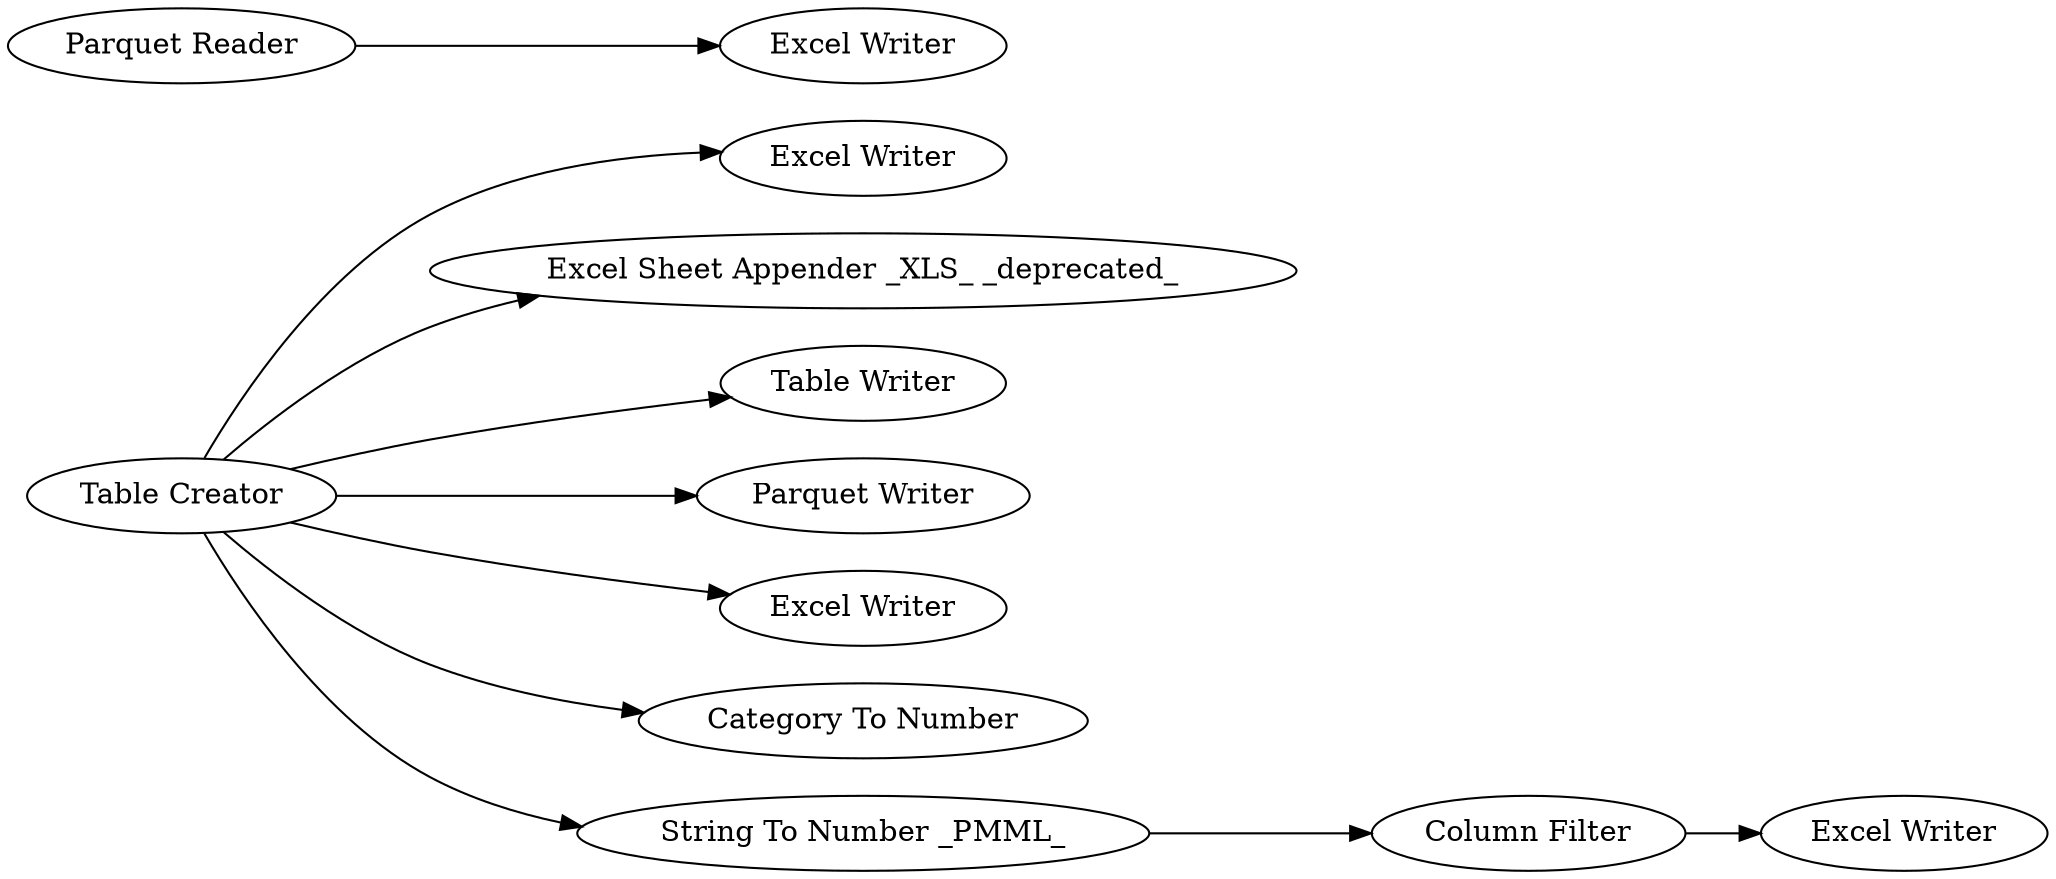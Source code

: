 digraph {
	1 [label="Table Creator"]
	2 [label="Excel Writer"]
	1040 [label="Excel Sheet Appender _XLS_ _deprecated_"]
	1041 [label="Table Writer"]
	1042 [label="Parquet Reader"]
	1043 [label="Parquet Writer"]
	1044 [label="Excel Writer"]
	1045 [label="Excel Writer"]
	1046 [label="Category To Number"]
	1047 [label="String To Number _PMML_"]
	1048 [label="Excel Writer"]
	1049 [label="Column Filter"]
	1 -> 1041
	1 -> 1040
	1 -> 1043
	1 -> 2
	1 -> 1045
	1 -> 1047
	1 -> 1046
	1042 -> 1044
	1047 -> 1049
	1049 -> 1048
	rankdir=LR
}
